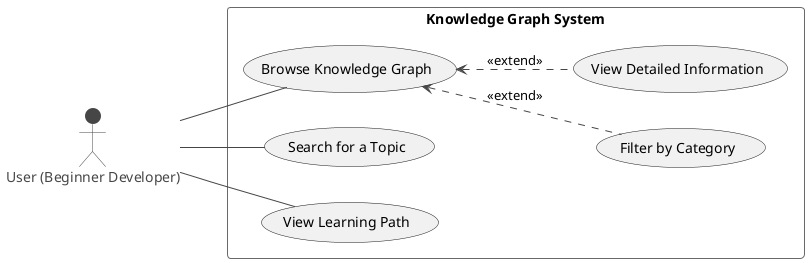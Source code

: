 @startuml
!theme vibrant

left to right direction

actor "User (Beginner Developer)" as User

rectangle "Knowledge Graph System" {
  usecase "Browse Knowledge Graph" as UC1
  usecase "Search for a Topic" as UC2
  usecase "View Learning Path" as UC3
  usecase "Filter by Category" as UC4
  usecase "View Detailed Information" as UC5
}

User -- UC1
User -- UC2
User -- UC3

UC1 <.. UC4 : <<extend>>
UC1 <.. UC5 : <<extend>>

@enduml